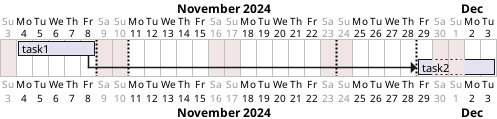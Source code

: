 @startgantt
Project starts at 2024-11-03
saturday are closed
sunday are closed

[task1] lasts 1 week
[task2] starts 20 days after [task1]'s end and lasts 3 days

Separator just at [task1]'s end
Separator just 2 days after [task1]'s end
Separator just at [task2]'s start
Separator just 1 week before [task2]'s start
@endgantt
